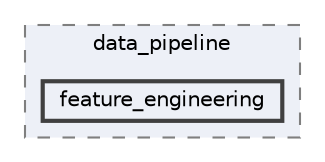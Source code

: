 digraph "src/data_pipeline/feature_engineering"
{
 // INTERACTIVE_SVG=YES
 // LATEX_PDF_SIZE
  bgcolor="transparent";
  edge [fontname=Helvetica,fontsize=10,labelfontname=Helvetica,labelfontsize=10];
  node [fontname=Helvetica,fontsize=10,shape=box,height=0.2,width=0.4];
  compound=true
  subgraph clusterdir_d8011c2d3002aeb7fe29b60ec5b6cceb {
    graph [ bgcolor="#edf0f7", pencolor="grey50", label="data_pipeline", fontname=Helvetica,fontsize=10 style="filled,dashed", URL="dir_d8011c2d3002aeb7fe29b60ec5b6cceb.html",tooltip=""]
  dir_3f5f7729d78c36242303c059ac997ea8 [label="feature_engineering", fillcolor="#edf0f7", color="grey25", style="filled,bold", URL="dir_3f5f7729d78c36242303c059ac997ea8.html",tooltip=""];
  }
}
